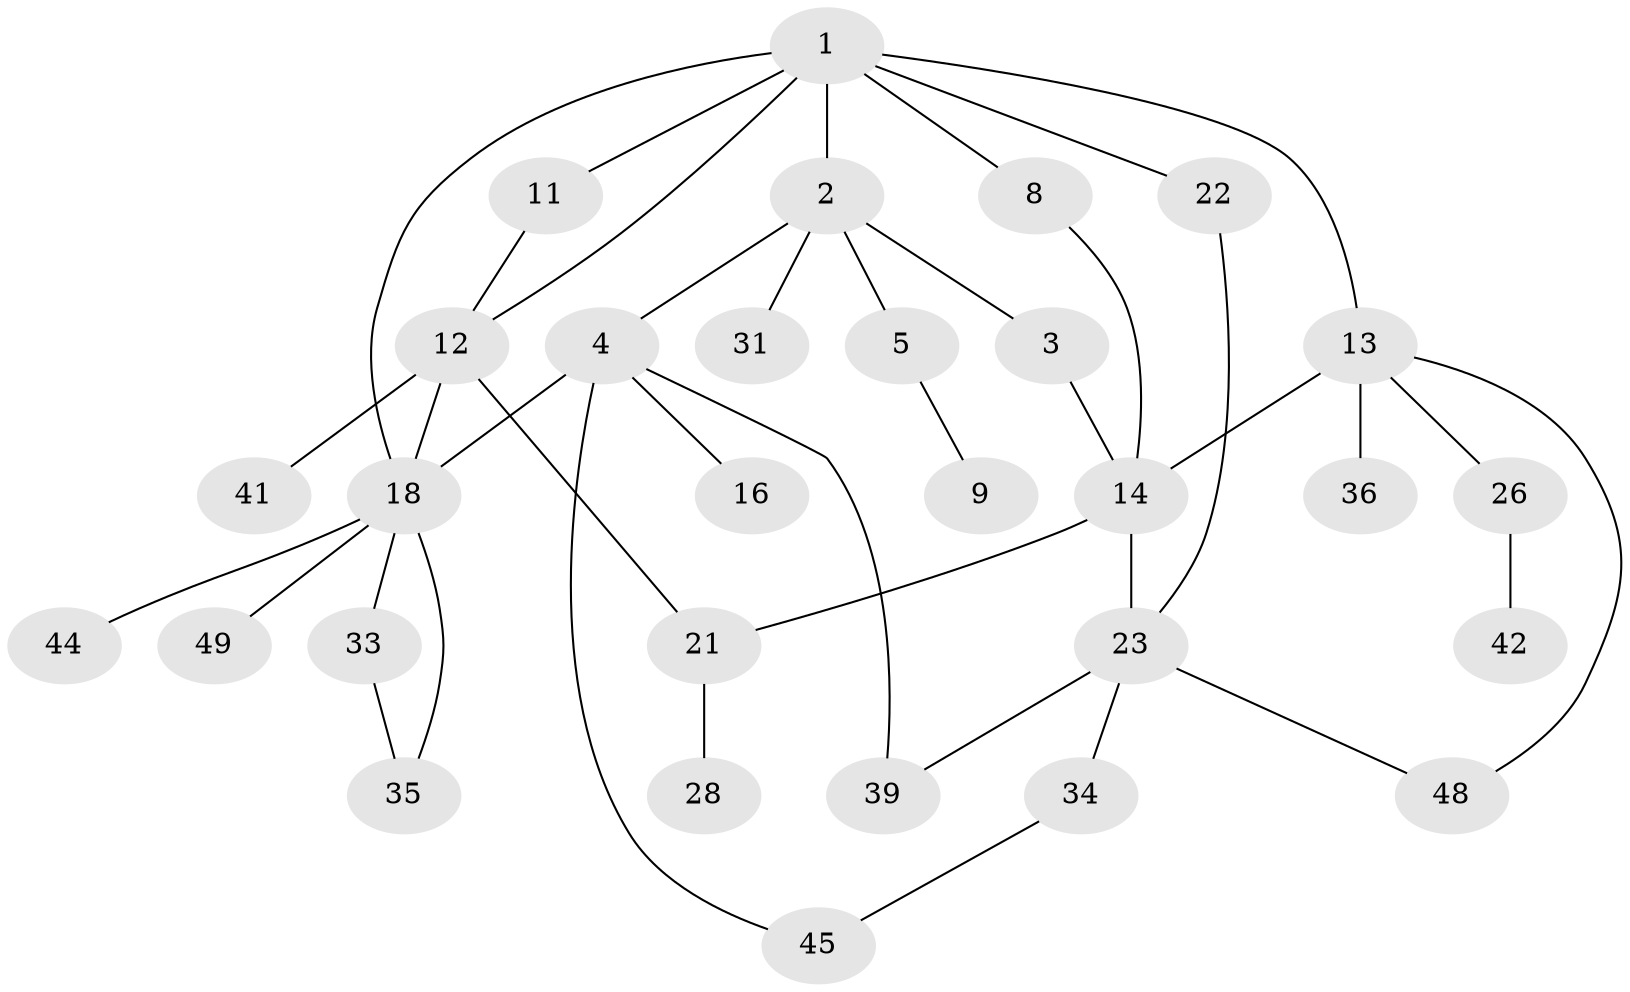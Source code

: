 // original degree distribution, {5: 0.12, 3: 0.06, 2: 0.42, 1: 0.26, 4: 0.14}
// Generated by graph-tools (version 1.1) at 2025/17/03/04/25 18:17:12]
// undirected, 30 vertices, 40 edges
graph export_dot {
graph [start="1"]
  node [color=gray90,style=filled];
  1 [super="+19+6"];
  2;
  3 [super="+37"];
  4 [super="+17+25"];
  5;
  8;
  9;
  11;
  12 [super="+46"];
  13 [super="+27+32"];
  14 [super="+15+43"];
  16;
  18 [super="+20"];
  21 [super="+24+29"];
  22;
  23;
  26;
  28;
  31;
  33;
  34;
  35;
  36;
  39 [super="+47"];
  41;
  42;
  44;
  45;
  48;
  49;
  1 -- 2;
  1 -- 8;
  1 -- 18;
  1 -- 22;
  1 -- 11;
  1 -- 12;
  1 -- 13;
  2 -- 3;
  2 -- 4;
  2 -- 5;
  2 -- 31;
  3 -- 14 [weight=2];
  4 -- 16;
  4 -- 39;
  4 -- 45;
  4 -- 18;
  5 -- 9;
  8 -- 14;
  11 -- 12;
  12 -- 18;
  12 -- 41;
  12 -- 21;
  13 -- 26;
  13 -- 48;
  13 -- 36;
  13 -- 14;
  14 -- 23;
  14 -- 21;
  18 -- 44;
  18 -- 33;
  18 -- 35;
  18 -- 49;
  21 -- 28;
  22 -- 23;
  23 -- 34;
  23 -- 48;
  23 -- 39;
  26 -- 42;
  33 -- 35;
  34 -- 45;
}
